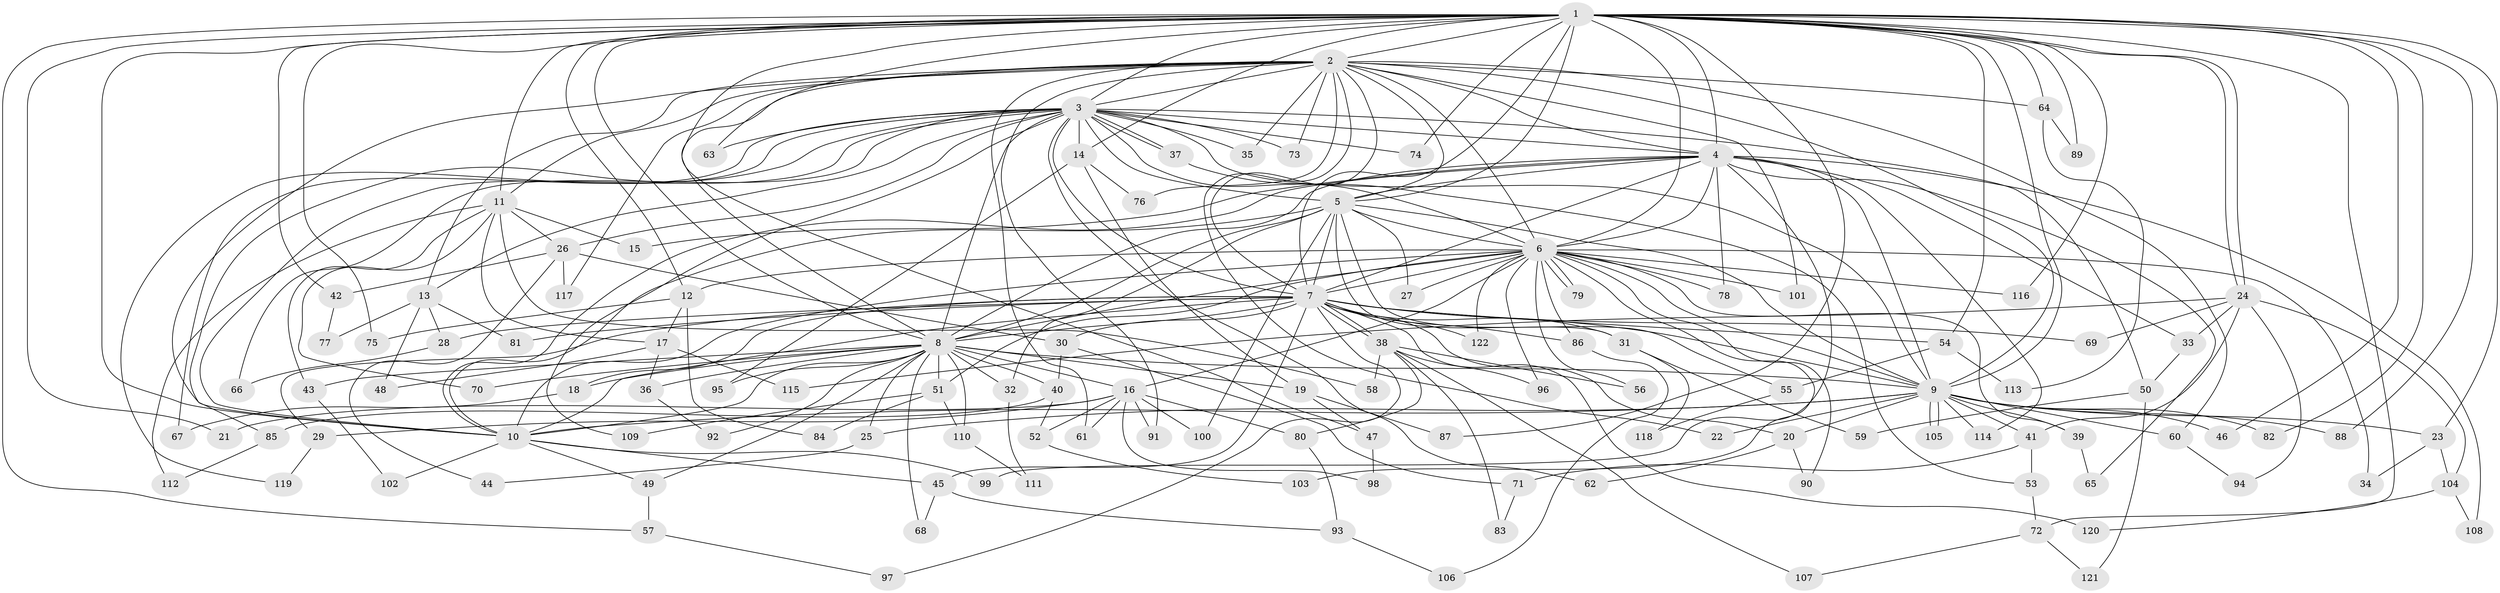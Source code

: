// coarse degree distribution, {27: 0.010638297872340425, 22: 0.010638297872340425, 24: 0.010638297872340425, 28: 0.010638297872340425, 12: 0.010638297872340425, 34: 0.010638297872340425, 20: 0.010638297872340425, 11: 0.010638297872340425, 10: 0.02127659574468085, 5: 0.06382978723404255, 2: 0.5, 3: 0.1702127659574468, 6: 0.02127659574468085, 8: 0.010638297872340425, 4: 0.0851063829787234, 9: 0.010638297872340425, 1: 0.031914893617021274}
// Generated by graph-tools (version 1.1) at 2025/51/02/27/25 19:51:50]
// undirected, 122 vertices, 269 edges
graph export_dot {
graph [start="1"]
  node [color=gray90,style=filled];
  1;
  2;
  3;
  4;
  5;
  6;
  7;
  8;
  9;
  10;
  11;
  12;
  13;
  14;
  15;
  16;
  17;
  18;
  19;
  20;
  21;
  22;
  23;
  24;
  25;
  26;
  27;
  28;
  29;
  30;
  31;
  32;
  33;
  34;
  35;
  36;
  37;
  38;
  39;
  40;
  41;
  42;
  43;
  44;
  45;
  46;
  47;
  48;
  49;
  50;
  51;
  52;
  53;
  54;
  55;
  56;
  57;
  58;
  59;
  60;
  61;
  62;
  63;
  64;
  65;
  66;
  67;
  68;
  69;
  70;
  71;
  72;
  73;
  74;
  75;
  76;
  77;
  78;
  79;
  80;
  81;
  82;
  83;
  84;
  85;
  86;
  87;
  88;
  89;
  90;
  91;
  92;
  93;
  94;
  95;
  96;
  97;
  98;
  99;
  100;
  101;
  102;
  103;
  104;
  105;
  106;
  107;
  108;
  109;
  110;
  111;
  112;
  113;
  114;
  115;
  116;
  117;
  118;
  119;
  120;
  121;
  122;
  1 -- 2;
  1 -- 3;
  1 -- 4;
  1 -- 5;
  1 -- 6;
  1 -- 7;
  1 -- 8;
  1 -- 9;
  1 -- 10;
  1 -- 11;
  1 -- 12;
  1 -- 14;
  1 -- 21;
  1 -- 23;
  1 -- 24;
  1 -- 24;
  1 -- 42;
  1 -- 46;
  1 -- 47;
  1 -- 54;
  1 -- 57;
  1 -- 63;
  1 -- 64;
  1 -- 72;
  1 -- 74;
  1 -- 75;
  1 -- 82;
  1 -- 87;
  1 -- 88;
  1 -- 89;
  1 -- 116;
  2 -- 3;
  2 -- 4;
  2 -- 5;
  2 -- 6;
  2 -- 7;
  2 -- 8;
  2 -- 9;
  2 -- 10;
  2 -- 11;
  2 -- 13;
  2 -- 22;
  2 -- 35;
  2 -- 60;
  2 -- 61;
  2 -- 64;
  2 -- 73;
  2 -- 76;
  2 -- 91;
  2 -- 101;
  2 -- 117;
  3 -- 4;
  3 -- 5;
  3 -- 6;
  3 -- 7;
  3 -- 8;
  3 -- 9;
  3 -- 10;
  3 -- 13;
  3 -- 14;
  3 -- 26;
  3 -- 35;
  3 -- 37;
  3 -- 37;
  3 -- 50;
  3 -- 62;
  3 -- 63;
  3 -- 66;
  3 -- 67;
  3 -- 73;
  3 -- 74;
  3 -- 85;
  3 -- 109;
  3 -- 119;
  4 -- 5;
  4 -- 6;
  4 -- 7;
  4 -- 8;
  4 -- 9;
  4 -- 10;
  4 -- 15;
  4 -- 33;
  4 -- 65;
  4 -- 78;
  4 -- 99;
  4 -- 108;
  4 -- 114;
  5 -- 6;
  5 -- 7;
  5 -- 8;
  5 -- 9;
  5 -- 10;
  5 -- 27;
  5 -- 31;
  5 -- 32;
  5 -- 55;
  5 -- 100;
  6 -- 7;
  6 -- 8;
  6 -- 9;
  6 -- 10;
  6 -- 12;
  6 -- 16;
  6 -- 27;
  6 -- 34;
  6 -- 39;
  6 -- 51;
  6 -- 56;
  6 -- 78;
  6 -- 79;
  6 -- 79;
  6 -- 86;
  6 -- 90;
  6 -- 96;
  6 -- 101;
  6 -- 103;
  6 -- 116;
  6 -- 122;
  7 -- 8;
  7 -- 9;
  7 -- 10;
  7 -- 18;
  7 -- 20;
  7 -- 28;
  7 -- 29;
  7 -- 30;
  7 -- 31;
  7 -- 38;
  7 -- 38;
  7 -- 45;
  7 -- 54;
  7 -- 69;
  7 -- 81;
  7 -- 86;
  7 -- 97;
  7 -- 120;
  7 -- 122;
  8 -- 9;
  8 -- 10;
  8 -- 16;
  8 -- 18;
  8 -- 19;
  8 -- 25;
  8 -- 32;
  8 -- 36;
  8 -- 40;
  8 -- 43;
  8 -- 49;
  8 -- 51;
  8 -- 68;
  8 -- 70;
  8 -- 92;
  8 -- 95;
  8 -- 110;
  9 -- 10;
  9 -- 20;
  9 -- 22;
  9 -- 23;
  9 -- 25;
  9 -- 39;
  9 -- 41;
  9 -- 46;
  9 -- 60;
  9 -- 82;
  9 -- 88;
  9 -- 105;
  9 -- 105;
  9 -- 114;
  10 -- 45;
  10 -- 49;
  10 -- 99;
  10 -- 102;
  11 -- 15;
  11 -- 17;
  11 -- 26;
  11 -- 43;
  11 -- 58;
  11 -- 70;
  11 -- 112;
  12 -- 17;
  12 -- 75;
  12 -- 84;
  13 -- 28;
  13 -- 48;
  13 -- 77;
  13 -- 81;
  14 -- 19;
  14 -- 76;
  14 -- 95;
  16 -- 21;
  16 -- 29;
  16 -- 52;
  16 -- 61;
  16 -- 80;
  16 -- 91;
  16 -- 98;
  16 -- 100;
  17 -- 36;
  17 -- 48;
  17 -- 115;
  18 -- 67;
  19 -- 47;
  19 -- 87;
  20 -- 62;
  20 -- 90;
  23 -- 34;
  23 -- 104;
  24 -- 33;
  24 -- 41;
  24 -- 69;
  24 -- 94;
  24 -- 104;
  24 -- 115;
  25 -- 44;
  26 -- 30;
  26 -- 42;
  26 -- 44;
  26 -- 117;
  28 -- 66;
  29 -- 119;
  30 -- 40;
  30 -- 71;
  31 -- 59;
  31 -- 118;
  32 -- 111;
  33 -- 50;
  36 -- 92;
  37 -- 53;
  38 -- 56;
  38 -- 58;
  38 -- 80;
  38 -- 83;
  38 -- 96;
  38 -- 107;
  39 -- 65;
  40 -- 52;
  40 -- 85;
  41 -- 53;
  41 -- 71;
  42 -- 77;
  43 -- 102;
  45 -- 68;
  45 -- 93;
  47 -- 98;
  49 -- 57;
  50 -- 59;
  50 -- 121;
  51 -- 84;
  51 -- 109;
  51 -- 110;
  52 -- 103;
  53 -- 72;
  54 -- 55;
  54 -- 113;
  55 -- 118;
  57 -- 97;
  60 -- 94;
  64 -- 89;
  64 -- 113;
  71 -- 83;
  72 -- 107;
  72 -- 121;
  80 -- 93;
  85 -- 112;
  86 -- 106;
  93 -- 106;
  104 -- 108;
  104 -- 120;
  110 -- 111;
}
